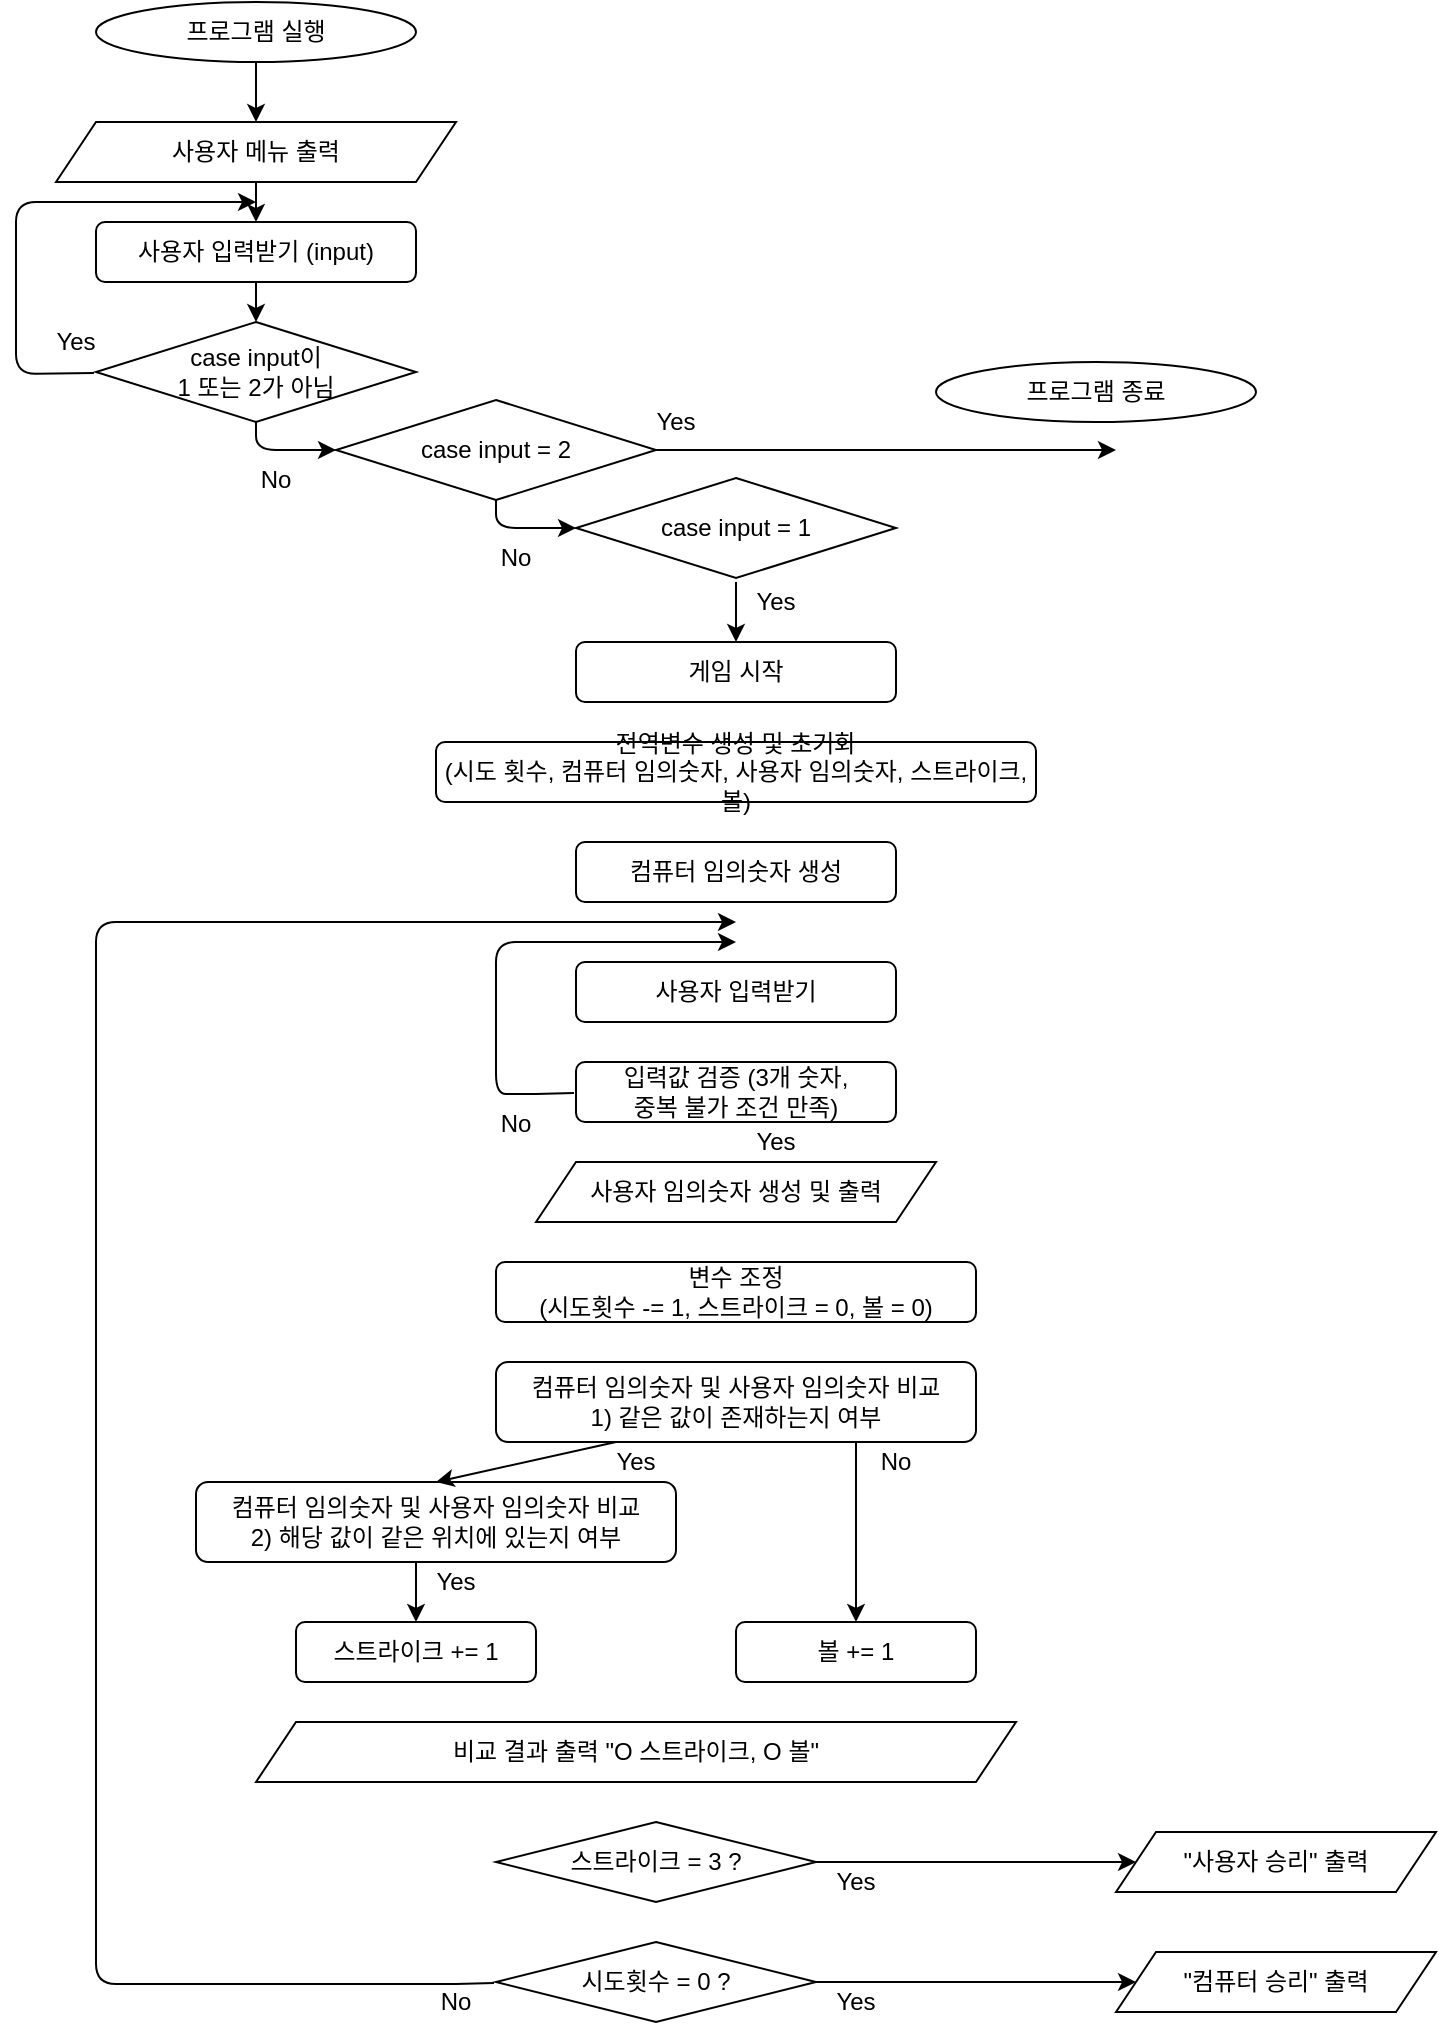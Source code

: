 <mxfile version="14.9.8" type="github">
  <diagram id="C5RBs43oDa-KdzZeNtuy" name="Page-1">
    <mxGraphModel dx="947" dy="769" grid="1" gridSize="10" guides="1" tooltips="1" connect="1" arrows="1" fold="1" page="1" pageScale="1" pageWidth="827" pageHeight="1169" math="0" shadow="0">
      <root>
        <mxCell id="WIyWlLk6GJQsqaUBKTNV-0" />
        <mxCell id="WIyWlLk6GJQsqaUBKTNV-1" parent="WIyWlLk6GJQsqaUBKTNV-0" />
        <mxCell id="wrmkeq0CH1wcc1o3O_WX-75" value="" style="edgeStyle=orthogonalEdgeStyle;rounded=0;orthogonalLoop=1;jettySize=auto;html=1;" edge="1" parent="WIyWlLk6GJQsqaUBKTNV-1" source="wrmkeq0CH1wcc1o3O_WX-0" target="wrmkeq0CH1wcc1o3O_WX-74">
          <mxGeometry relative="1" as="geometry" />
        </mxCell>
        <mxCell id="wrmkeq0CH1wcc1o3O_WX-0" value="프로그램 실행" style="ellipse;whiteSpace=wrap;html=1;" vertex="1" parent="WIyWlLk6GJQsqaUBKTNV-1">
          <mxGeometry x="80" y="20" width="160" height="30" as="geometry" />
        </mxCell>
        <mxCell id="wrmkeq0CH1wcc1o3O_WX-26" value="" style="edgeStyle=orthogonalEdgeStyle;rounded=0;orthogonalLoop=1;jettySize=auto;html=1;entryX=0.5;entryY=0;entryDx=0;entryDy=0;" edge="1" parent="WIyWlLk6GJQsqaUBKTNV-1" target="wrmkeq0CH1wcc1o3O_WX-2">
          <mxGeometry relative="1" as="geometry">
            <mxPoint x="160" y="110" as="sourcePoint" />
          </mxGeometry>
        </mxCell>
        <mxCell id="wrmkeq0CH1wcc1o3O_WX-2" value="사용자 입력받기 (input)" style="rounded=1;whiteSpace=wrap;html=1;" vertex="1" parent="WIyWlLk6GJQsqaUBKTNV-1">
          <mxGeometry x="80" y="130" width="160" height="30" as="geometry" />
        </mxCell>
        <mxCell id="wrmkeq0CH1wcc1o3O_WX-3" value="&lt;font style=&quot;font-size: 12px&quot;&gt;case input이 &lt;br&gt;1 또는 2가 아님&lt;/font&gt;" style="rhombus;whiteSpace=wrap;html=1;" vertex="1" parent="WIyWlLk6GJQsqaUBKTNV-1">
          <mxGeometry x="80" y="180" width="160" height="50" as="geometry" />
        </mxCell>
        <mxCell id="wrmkeq0CH1wcc1o3O_WX-5" value="" style="endArrow=classic;html=1;" edge="1" parent="WIyWlLk6GJQsqaUBKTNV-1">
          <mxGeometry width="50" height="50" relative="1" as="geometry">
            <mxPoint x="79" y="205.5" as="sourcePoint" />
            <mxPoint x="160" y="120" as="targetPoint" />
            <Array as="points">
              <mxPoint x="40" y="206" />
              <mxPoint x="40" y="120" />
            </Array>
          </mxGeometry>
        </mxCell>
        <mxCell id="wrmkeq0CH1wcc1o3O_WX-12" value="" style="endArrow=classic;html=1;exitX=0.5;exitY=1;exitDx=0;exitDy=0;entryX=0;entryY=0.5;entryDx=0;entryDy=0;" edge="1" parent="WIyWlLk6GJQsqaUBKTNV-1" source="wrmkeq0CH1wcc1o3O_WX-3" target="wrmkeq0CH1wcc1o3O_WX-44">
          <mxGeometry width="50" height="50" relative="1" as="geometry">
            <mxPoint x="440" y="160" as="sourcePoint" />
            <mxPoint x="440" y="187" as="targetPoint" />
            <Array as="points">
              <mxPoint x="160" y="244" />
            </Array>
          </mxGeometry>
        </mxCell>
        <mxCell id="wrmkeq0CH1wcc1o3O_WX-13" value="" style="endArrow=classic;html=1;exitX=0;exitY=0;exitDx=0;exitDy=0;" edge="1" parent="WIyWlLk6GJQsqaUBKTNV-1" source="wrmkeq0CH1wcc1o3O_WX-54">
          <mxGeometry width="50" height="50" relative="1" as="geometry">
            <mxPoint x="730" y="83" as="sourcePoint" />
            <mxPoint x="400" y="340" as="targetPoint" />
            <Array as="points" />
          </mxGeometry>
        </mxCell>
        <mxCell id="wrmkeq0CH1wcc1o3O_WX-27" value="No" style="text;html=1;strokeColor=none;fillColor=none;align=center;verticalAlign=middle;whiteSpace=wrap;rounded=0;" vertex="1" parent="WIyWlLk6GJQsqaUBKTNV-1">
          <mxGeometry x="150" y="249" width="40" height="20" as="geometry" />
        </mxCell>
        <mxCell id="wrmkeq0CH1wcc1o3O_WX-34" value="Yes" style="text;html=1;strokeColor=none;fillColor=none;align=center;verticalAlign=middle;whiteSpace=wrap;rounded=0;" vertex="1" parent="WIyWlLk6GJQsqaUBKTNV-1">
          <mxGeometry x="50" y="180" width="40" height="20" as="geometry" />
        </mxCell>
        <mxCell id="wrmkeq0CH1wcc1o3O_WX-35" value="Yes" style="text;html=1;strokeColor=none;fillColor=none;align=center;verticalAlign=middle;whiteSpace=wrap;rounded=0;" vertex="1" parent="WIyWlLk6GJQsqaUBKTNV-1">
          <mxGeometry x="350" y="220" width="40" height="20" as="geometry" />
        </mxCell>
        <mxCell id="wrmkeq0CH1wcc1o3O_WX-42" value="Yes" style="text;html=1;strokeColor=none;fillColor=none;align=center;verticalAlign=middle;whiteSpace=wrap;rounded=0;" vertex="1" parent="WIyWlLk6GJQsqaUBKTNV-1">
          <mxGeometry x="330" y="740" width="40" height="20" as="geometry" />
        </mxCell>
        <mxCell id="wrmkeq0CH1wcc1o3O_WX-43" value="" style="edgeStyle=orthogonalEdgeStyle;rounded=0;orthogonalLoop=1;jettySize=auto;html=1;entryX=0.5;entryY=0;entryDx=0;entryDy=0;exitX=0.5;exitY=1;exitDx=0;exitDy=0;" edge="1" parent="WIyWlLk6GJQsqaUBKTNV-1" source="wrmkeq0CH1wcc1o3O_WX-2" target="wrmkeq0CH1wcc1o3O_WX-3">
          <mxGeometry relative="1" as="geometry">
            <mxPoint x="170" y="110" as="sourcePoint" />
            <mxPoint x="170" y="140" as="targetPoint" />
          </mxGeometry>
        </mxCell>
        <mxCell id="wrmkeq0CH1wcc1o3O_WX-44" value="case input = 2" style="rhombus;whiteSpace=wrap;html=1;" vertex="1" parent="WIyWlLk6GJQsqaUBKTNV-1">
          <mxGeometry x="200" y="219" width="160" height="50" as="geometry" />
        </mxCell>
        <mxCell id="wrmkeq0CH1wcc1o3O_WX-49" value="No" style="text;html=1;strokeColor=none;fillColor=none;align=center;verticalAlign=middle;whiteSpace=wrap;rounded=0;" vertex="1" parent="WIyWlLk6GJQsqaUBKTNV-1">
          <mxGeometry x="270" y="288" width="40" height="20" as="geometry" />
        </mxCell>
        <mxCell id="wrmkeq0CH1wcc1o3O_WX-50" value="" style="endArrow=classic;html=1;exitX=1;exitY=0.5;exitDx=0;exitDy=0;" edge="1" parent="WIyWlLk6GJQsqaUBKTNV-1">
          <mxGeometry width="50" height="50" relative="1" as="geometry">
            <mxPoint x="360" y="244" as="sourcePoint" />
            <mxPoint x="590" y="244" as="targetPoint" />
            <Array as="points">
              <mxPoint x="400" y="244" />
            </Array>
          </mxGeometry>
        </mxCell>
        <mxCell id="wrmkeq0CH1wcc1o3O_WX-51" value="case input = 1" style="rhombus;whiteSpace=wrap;html=1;" vertex="1" parent="WIyWlLk6GJQsqaUBKTNV-1">
          <mxGeometry x="320" y="258" width="160" height="50" as="geometry" />
        </mxCell>
        <mxCell id="wrmkeq0CH1wcc1o3O_WX-52" value="" style="endArrow=classic;html=1;entryX=0;entryY=0.5;entryDx=0;entryDy=0;exitX=0.5;exitY=1;exitDx=0;exitDy=0;" edge="1" parent="WIyWlLk6GJQsqaUBKTNV-1" source="wrmkeq0CH1wcc1o3O_WX-44" target="wrmkeq0CH1wcc1o3O_WX-51">
          <mxGeometry width="50" height="50" relative="1" as="geometry">
            <mxPoint x="190" y="260" as="sourcePoint" />
            <mxPoint x="210" y="254" as="targetPoint" />
            <Array as="points">
              <mxPoint x="280" y="283" />
            </Array>
          </mxGeometry>
        </mxCell>
        <mxCell id="wrmkeq0CH1wcc1o3O_WX-53" value="프로그램 종료" style="ellipse;whiteSpace=wrap;html=1;" vertex="1" parent="WIyWlLk6GJQsqaUBKTNV-1">
          <mxGeometry x="500" y="200" width="160" height="30" as="geometry" />
        </mxCell>
        <mxCell id="wrmkeq0CH1wcc1o3O_WX-54" value="Yes" style="text;html=1;strokeColor=none;fillColor=none;align=center;verticalAlign=middle;whiteSpace=wrap;rounded=0;" vertex="1" parent="WIyWlLk6GJQsqaUBKTNV-1">
          <mxGeometry x="400" y="310" width="40" height="20" as="geometry" />
        </mxCell>
        <mxCell id="wrmkeq0CH1wcc1o3O_WX-55" value="게임 시작" style="rounded=1;whiteSpace=wrap;html=1;" vertex="1" parent="WIyWlLk6GJQsqaUBKTNV-1">
          <mxGeometry x="320" y="340" width="160" height="30" as="geometry" />
        </mxCell>
        <mxCell id="wrmkeq0CH1wcc1o3O_WX-56" value="사용자 입력받기" style="rounded=1;whiteSpace=wrap;html=1;" vertex="1" parent="WIyWlLk6GJQsqaUBKTNV-1">
          <mxGeometry x="320" y="500" width="160" height="30" as="geometry" />
        </mxCell>
        <mxCell id="wrmkeq0CH1wcc1o3O_WX-57" value="입력값 검증 (3개 숫자, &lt;br&gt;중복 불가 조건 만족)" style="rounded=1;whiteSpace=wrap;html=1;" vertex="1" parent="WIyWlLk6GJQsqaUBKTNV-1">
          <mxGeometry x="320" y="550" width="160" height="30" as="geometry" />
        </mxCell>
        <mxCell id="wrmkeq0CH1wcc1o3O_WX-59" value="Yes" style="text;html=1;strokeColor=none;fillColor=none;align=center;verticalAlign=middle;whiteSpace=wrap;rounded=0;" vertex="1" parent="WIyWlLk6GJQsqaUBKTNV-1">
          <mxGeometry x="400" y="580" width="40" height="20" as="geometry" />
        </mxCell>
        <mxCell id="wrmkeq0CH1wcc1o3O_WX-60" value="" style="endArrow=classic;html=1;" edge="1" parent="WIyWlLk6GJQsqaUBKTNV-1">
          <mxGeometry width="50" height="50" relative="1" as="geometry">
            <mxPoint x="319" y="565.5" as="sourcePoint" />
            <mxPoint x="400" y="490" as="targetPoint" />
            <Array as="points">
              <mxPoint x="300" y="566" />
              <mxPoint x="280" y="566" />
              <mxPoint x="280" y="490" />
            </Array>
          </mxGeometry>
        </mxCell>
        <mxCell id="wrmkeq0CH1wcc1o3O_WX-63" value="No" style="text;html=1;strokeColor=none;fillColor=none;align=center;verticalAlign=middle;whiteSpace=wrap;rounded=0;" vertex="1" parent="WIyWlLk6GJQsqaUBKTNV-1">
          <mxGeometry x="270" y="570" width="40" height="21" as="geometry" />
        </mxCell>
        <mxCell id="wrmkeq0CH1wcc1o3O_WX-65" value="전역변수 생성 및 초기화&lt;br&gt;(시도 횟수, 컴퓨터 임의숫자, 사용자 임의숫자, 스트라이크, 볼)" style="rounded=1;whiteSpace=wrap;html=1;" vertex="1" parent="WIyWlLk6GJQsqaUBKTNV-1">
          <mxGeometry x="250" y="390" width="300" height="30" as="geometry" />
        </mxCell>
        <mxCell id="wrmkeq0CH1wcc1o3O_WX-66" value="컴퓨터 임의숫자 생성" style="rounded=1;whiteSpace=wrap;html=1;" vertex="1" parent="WIyWlLk6GJQsqaUBKTNV-1">
          <mxGeometry x="320" y="440" width="160" height="30" as="geometry" />
        </mxCell>
        <mxCell id="wrmkeq0CH1wcc1o3O_WX-67" value="변수 조정&lt;br&gt;(시도횟수 -= 1, 스트라이크 = 0, 볼 = 0)" style="rounded=1;whiteSpace=wrap;html=1;" vertex="1" parent="WIyWlLk6GJQsqaUBKTNV-1">
          <mxGeometry x="280" y="650" width="240" height="30" as="geometry" />
        </mxCell>
        <mxCell id="wrmkeq0CH1wcc1o3O_WX-68" value="컴퓨터 임의숫자 및 사용자 임의숫자 비교&lt;br&gt;1) 같은 값이 존재하는지 여부" style="rounded=1;whiteSpace=wrap;html=1;" vertex="1" parent="WIyWlLk6GJQsqaUBKTNV-1">
          <mxGeometry x="280" y="700" width="240" height="40" as="geometry" />
        </mxCell>
        <mxCell id="wrmkeq0CH1wcc1o3O_WX-71" value="컴퓨터 임의숫자 및 사용자 임의숫자 비교&lt;br&gt;2) 해당 값이 같은 위치에 있는지 여부" style="rounded=1;whiteSpace=wrap;html=1;" vertex="1" parent="WIyWlLk6GJQsqaUBKTNV-1">
          <mxGeometry x="130" y="760" width="240" height="40" as="geometry" />
        </mxCell>
        <mxCell id="wrmkeq0CH1wcc1o3O_WX-72" value="Yes" style="text;html=1;strokeColor=none;fillColor=none;align=center;verticalAlign=middle;whiteSpace=wrap;rounded=0;" vertex="1" parent="WIyWlLk6GJQsqaUBKTNV-1">
          <mxGeometry x="240" y="800" width="40" height="20" as="geometry" />
        </mxCell>
        <mxCell id="wrmkeq0CH1wcc1o3O_WX-73" value="&lt;span&gt;사용자 임의숫자 생성 및 출력&lt;/span&gt;" style="shape=parallelogram;perimeter=parallelogramPerimeter;whiteSpace=wrap;html=1;fixedSize=1;" vertex="1" parent="WIyWlLk6GJQsqaUBKTNV-1">
          <mxGeometry x="300" y="600" width="200" height="30" as="geometry" />
        </mxCell>
        <mxCell id="wrmkeq0CH1wcc1o3O_WX-74" value="사용자 메뉴 출력" style="shape=parallelogram;perimeter=parallelogramPerimeter;whiteSpace=wrap;html=1;fixedSize=1;" vertex="1" parent="WIyWlLk6GJQsqaUBKTNV-1">
          <mxGeometry x="60" y="80" width="200" height="30" as="geometry" />
        </mxCell>
        <mxCell id="wrmkeq0CH1wcc1o3O_WX-76" value="" style="endArrow=classic;html=1;entryX=0.5;entryY=0;entryDx=0;entryDy=0;" edge="1" parent="WIyWlLk6GJQsqaUBKTNV-1" target="wrmkeq0CH1wcc1o3O_WX-71">
          <mxGeometry width="50" height="50" relative="1" as="geometry">
            <mxPoint x="340" y="740" as="sourcePoint" />
            <mxPoint x="490" y="740" as="targetPoint" />
          </mxGeometry>
        </mxCell>
        <mxCell id="wrmkeq0CH1wcc1o3O_WX-77" value="" style="endArrow=classic;html=1;exitX=0.75;exitY=1;exitDx=0;exitDy=0;" edge="1" parent="WIyWlLk6GJQsqaUBKTNV-1" source="wrmkeq0CH1wcc1o3O_WX-68" target="wrmkeq0CH1wcc1o3O_WX-80">
          <mxGeometry width="50" height="50" relative="1" as="geometry">
            <mxPoint x="440" y="790" as="sourcePoint" />
            <mxPoint x="460" y="830" as="targetPoint" />
          </mxGeometry>
        </mxCell>
        <mxCell id="wrmkeq0CH1wcc1o3O_WX-78" value="" style="endArrow=classic;html=1;exitX=0.75;exitY=1;exitDx=0;exitDy=0;" edge="1" parent="WIyWlLk6GJQsqaUBKTNV-1">
          <mxGeometry width="50" height="50" relative="1" as="geometry">
            <mxPoint x="240" y="800" as="sourcePoint" />
            <mxPoint x="240" y="830" as="targetPoint" />
          </mxGeometry>
        </mxCell>
        <mxCell id="wrmkeq0CH1wcc1o3O_WX-79" value="비교 결과 출력 &quot;O 스트라이크, O 볼&quot;" style="shape=parallelogram;perimeter=parallelogramPerimeter;whiteSpace=wrap;html=1;fixedSize=1;" vertex="1" parent="WIyWlLk6GJQsqaUBKTNV-1">
          <mxGeometry x="160" y="880" width="380" height="30" as="geometry" />
        </mxCell>
        <mxCell id="wrmkeq0CH1wcc1o3O_WX-80" value="볼 += 1" style="rounded=1;whiteSpace=wrap;html=1;" vertex="1" parent="WIyWlLk6GJQsqaUBKTNV-1">
          <mxGeometry x="400" y="830" width="120" height="30" as="geometry" />
        </mxCell>
        <mxCell id="wrmkeq0CH1wcc1o3O_WX-81" value="스트라이크 += 1" style="rounded=1;whiteSpace=wrap;html=1;" vertex="1" parent="WIyWlLk6GJQsqaUBKTNV-1">
          <mxGeometry x="180" y="830" width="120" height="30" as="geometry" />
        </mxCell>
        <mxCell id="wrmkeq0CH1wcc1o3O_WX-82" value="No" style="text;html=1;strokeColor=none;fillColor=none;align=center;verticalAlign=middle;whiteSpace=wrap;rounded=0;" vertex="1" parent="WIyWlLk6GJQsqaUBKTNV-1">
          <mxGeometry x="460" y="740" width="40" height="20" as="geometry" />
        </mxCell>
        <mxCell id="wrmkeq0CH1wcc1o3O_WX-83" value="스트라이크 = 3 ?" style="rhombus;whiteSpace=wrap;html=1;" vertex="1" parent="WIyWlLk6GJQsqaUBKTNV-1">
          <mxGeometry x="280" y="930" width="160" height="40" as="geometry" />
        </mxCell>
        <mxCell id="wrmkeq0CH1wcc1o3O_WX-84" value="" style="endArrow=classic;html=1;exitX=1;exitY=0.5;exitDx=0;exitDy=0;entryX=0;entryY=0.5;entryDx=0;entryDy=0;" edge="1" parent="WIyWlLk6GJQsqaUBKTNV-1" source="wrmkeq0CH1wcc1o3O_WX-83" target="wrmkeq0CH1wcc1o3O_WX-85">
          <mxGeometry width="50" height="50" relative="1" as="geometry">
            <mxPoint x="440" y="790" as="sourcePoint" />
            <mxPoint x="710" y="950" as="targetPoint" />
          </mxGeometry>
        </mxCell>
        <mxCell id="wrmkeq0CH1wcc1o3O_WX-85" value="&quot;사용자 승리&quot; 출력" style="shape=parallelogram;perimeter=parallelogramPerimeter;whiteSpace=wrap;html=1;fixedSize=1;" vertex="1" parent="WIyWlLk6GJQsqaUBKTNV-1">
          <mxGeometry x="590" y="935" width="160" height="30" as="geometry" />
        </mxCell>
        <mxCell id="wrmkeq0CH1wcc1o3O_WX-86" value="Yes" style="text;html=1;strokeColor=none;fillColor=none;align=center;verticalAlign=middle;whiteSpace=wrap;rounded=0;" vertex="1" parent="WIyWlLk6GJQsqaUBKTNV-1">
          <mxGeometry x="440" y="950" width="40" height="20" as="geometry" />
        </mxCell>
        <mxCell id="wrmkeq0CH1wcc1o3O_WX-87" value="시도횟수 = 0 ?" style="rhombus;whiteSpace=wrap;html=1;" vertex="1" parent="WIyWlLk6GJQsqaUBKTNV-1">
          <mxGeometry x="280" y="990" width="160" height="40" as="geometry" />
        </mxCell>
        <mxCell id="wrmkeq0CH1wcc1o3O_WX-88" value="" style="endArrow=classic;html=1;exitX=1;exitY=0.5;exitDx=0;exitDy=0;entryX=0;entryY=0.5;entryDx=0;entryDy=0;" edge="1" parent="WIyWlLk6GJQsqaUBKTNV-1" target="wrmkeq0CH1wcc1o3O_WX-89">
          <mxGeometry width="50" height="50" relative="1" as="geometry">
            <mxPoint x="440" y="1010" as="sourcePoint" />
            <mxPoint x="710" y="1010" as="targetPoint" />
          </mxGeometry>
        </mxCell>
        <mxCell id="wrmkeq0CH1wcc1o3O_WX-89" value="&quot;컴퓨터 승리&quot; 출력" style="shape=parallelogram;perimeter=parallelogramPerimeter;whiteSpace=wrap;html=1;fixedSize=1;" vertex="1" parent="WIyWlLk6GJQsqaUBKTNV-1">
          <mxGeometry x="590" y="995" width="160" height="30" as="geometry" />
        </mxCell>
        <mxCell id="wrmkeq0CH1wcc1o3O_WX-90" value="Yes" style="text;html=1;strokeColor=none;fillColor=none;align=center;verticalAlign=middle;whiteSpace=wrap;rounded=0;" vertex="1" parent="WIyWlLk6GJQsqaUBKTNV-1">
          <mxGeometry x="440" y="1010" width="40" height="20" as="geometry" />
        </mxCell>
        <mxCell id="wrmkeq0CH1wcc1o3O_WX-91" value="No" style="text;html=1;strokeColor=none;fillColor=none;align=center;verticalAlign=middle;whiteSpace=wrap;rounded=0;" vertex="1" parent="WIyWlLk6GJQsqaUBKTNV-1">
          <mxGeometry x="240" y="1010" width="40" height="20" as="geometry" />
        </mxCell>
        <mxCell id="wrmkeq0CH1wcc1o3O_WX-92" value="" style="endArrow=classic;html=1;" edge="1" parent="WIyWlLk6GJQsqaUBKTNV-1">
          <mxGeometry width="50" height="50" relative="1" as="geometry">
            <mxPoint x="279" y="1010.5" as="sourcePoint" />
            <mxPoint x="400" y="480" as="targetPoint" />
            <Array as="points">
              <mxPoint x="260" y="1011" />
              <mxPoint x="80" y="1011" />
              <mxPoint x="80" y="480" />
            </Array>
          </mxGeometry>
        </mxCell>
      </root>
    </mxGraphModel>
  </diagram>
</mxfile>
